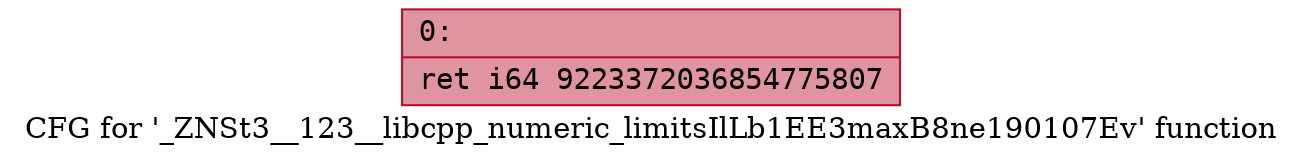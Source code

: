 digraph "CFG for '_ZNSt3__123__libcpp_numeric_limitsIlLb1EE3maxB8ne190107Ev' function" {
	label="CFG for '_ZNSt3__123__libcpp_numeric_limitsIlLb1EE3maxB8ne190107Ev' function";

	Node0x60000093e080 [shape=record,color="#b70d28ff", style=filled, fillcolor="#b70d2870" fontname="Courier",label="{0:\l|  ret i64 9223372036854775807\l}"];
}
